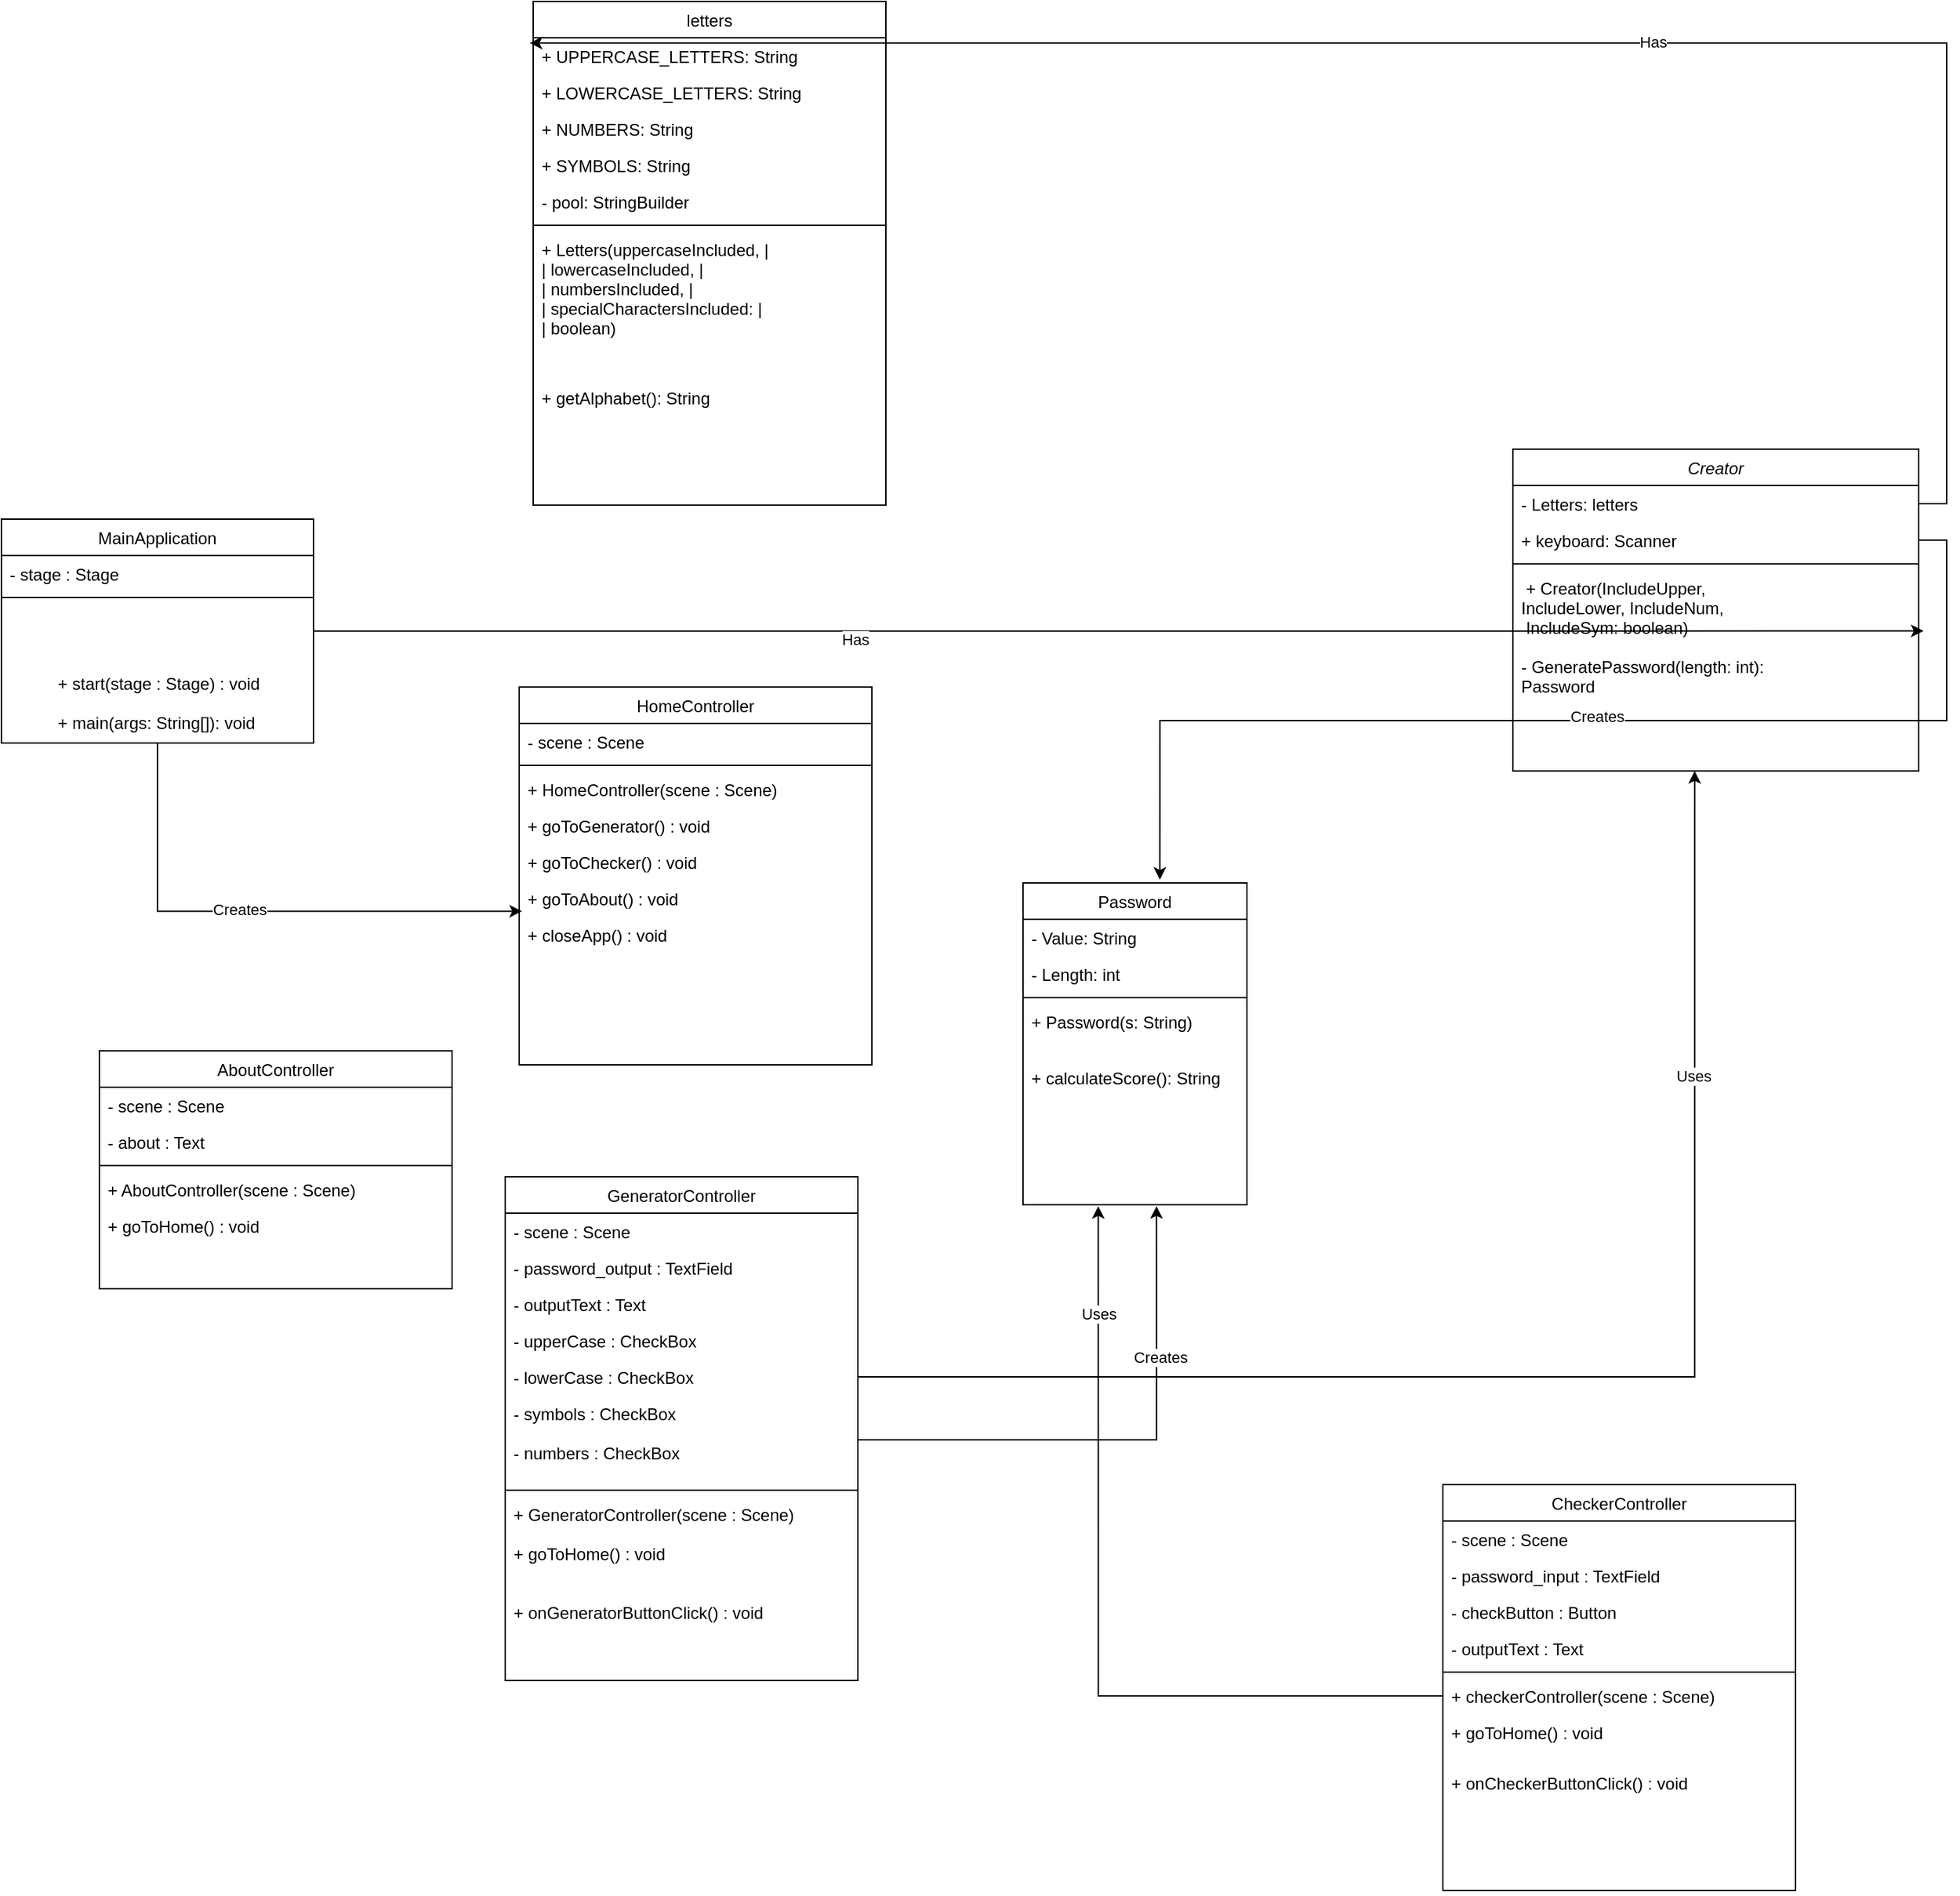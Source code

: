 <mxfile version="24.2.7" type="device">
  <diagram id="C5RBs43oDa-KdzZeNtuy" name="Page-1">
    <mxGraphModel dx="2100" dy="2213" grid="1" gridSize="10" guides="1" tooltips="1" connect="1" arrows="1" fold="1" page="1" pageScale="1" pageWidth="827" pageHeight="1169" math="0" shadow="0">
      <root>
        <mxCell id="WIyWlLk6GJQsqaUBKTNV-0" />
        <mxCell id="WIyWlLk6GJQsqaUBKTNV-1" parent="WIyWlLk6GJQsqaUBKTNV-0" />
        <mxCell id="zkfFHV4jXpPFQw0GAbJ--0" value="Creator" style="swimlane;fontStyle=2;align=center;verticalAlign=top;childLayout=stackLayout;horizontal=1;startSize=26;horizontalStack=0;resizeParent=1;resizeLast=0;collapsible=1;marginBottom=0;rounded=0;shadow=0;strokeWidth=1;" parent="WIyWlLk6GJQsqaUBKTNV-1" vertex="1">
          <mxGeometry x="1330" y="310" width="290" height="230" as="geometry">
            <mxRectangle x="230" y="140" width="160" height="26" as="alternateBounds" />
          </mxGeometry>
        </mxCell>
        <mxCell id="zkfFHV4jXpPFQw0GAbJ--1" value="- Letters: letters" style="text;align=left;verticalAlign=top;spacingLeft=4;spacingRight=4;overflow=hidden;rotatable=0;points=[[0,0.5],[1,0.5]];portConstraint=eastwest;" parent="zkfFHV4jXpPFQw0GAbJ--0" vertex="1">
          <mxGeometry y="26" width="290" height="26" as="geometry" />
        </mxCell>
        <mxCell id="zkfFHV4jXpPFQw0GAbJ--2" value=" + keyboard: Scanner  " style="text;align=left;verticalAlign=top;spacingLeft=4;spacingRight=4;overflow=hidden;rotatable=0;points=[[0,0.5],[1,0.5]];portConstraint=eastwest;rounded=0;shadow=0;html=0;" parent="zkfFHV4jXpPFQw0GAbJ--0" vertex="1">
          <mxGeometry y="52" width="290" height="26" as="geometry" />
        </mxCell>
        <mxCell id="zkfFHV4jXpPFQw0GAbJ--4" value="" style="line;html=1;strokeWidth=1;align=left;verticalAlign=middle;spacingTop=-1;spacingLeft=3;spacingRight=3;rotatable=0;labelPosition=right;points=[];portConstraint=eastwest;" parent="zkfFHV4jXpPFQw0GAbJ--0" vertex="1">
          <mxGeometry y="78" width="290" height="8" as="geometry" />
        </mxCell>
        <mxCell id="zkfFHV4jXpPFQw0GAbJ--5" value=" + Creator(IncludeUpper, &#xa;IncludeLower, IncludeNum, &#xa; IncludeSym: boolean) &#xa; &#xa;- GeneratePassword(length: int):&#xa;Password &#xa; &#xa;&#xa; " style="text;align=left;verticalAlign=top;spacingLeft=4;spacingRight=4;overflow=hidden;rotatable=0;points=[[0,0.5],[1,0.5]];portConstraint=eastwest;" parent="zkfFHV4jXpPFQw0GAbJ--0" vertex="1">
          <mxGeometry y="86" width="290" height="144" as="geometry" />
        </mxCell>
        <mxCell id="zkfFHV4jXpPFQw0GAbJ--6" value="Password" style="swimlane;fontStyle=0;align=center;verticalAlign=top;childLayout=stackLayout;horizontal=1;startSize=26;horizontalStack=0;resizeParent=1;resizeLast=0;collapsible=1;marginBottom=0;rounded=0;shadow=0;strokeWidth=1;" parent="WIyWlLk6GJQsqaUBKTNV-1" vertex="1">
          <mxGeometry x="980" y="620" width="160" height="230" as="geometry">
            <mxRectangle x="130" y="380" width="160" height="26" as="alternateBounds" />
          </mxGeometry>
        </mxCell>
        <mxCell id="zkfFHV4jXpPFQw0GAbJ--7" value="- Value: String" style="text;align=left;verticalAlign=top;spacingLeft=4;spacingRight=4;overflow=hidden;rotatable=0;points=[[0,0.5],[1,0.5]];portConstraint=eastwest;" parent="zkfFHV4jXpPFQw0GAbJ--6" vertex="1">
          <mxGeometry y="26" width="160" height="26" as="geometry" />
        </mxCell>
        <mxCell id="zkfFHV4jXpPFQw0GAbJ--8" value="- Length: int " style="text;align=left;verticalAlign=top;spacingLeft=4;spacingRight=4;overflow=hidden;rotatable=0;points=[[0,0.5],[1,0.5]];portConstraint=eastwest;rounded=0;shadow=0;html=0;" parent="zkfFHV4jXpPFQw0GAbJ--6" vertex="1">
          <mxGeometry y="52" width="160" height="26" as="geometry" />
        </mxCell>
        <mxCell id="zkfFHV4jXpPFQw0GAbJ--9" value="" style="line;html=1;strokeWidth=1;align=left;verticalAlign=middle;spacingTop=-1;spacingLeft=3;spacingRight=3;rotatable=0;labelPosition=right;points=[];portConstraint=eastwest;" parent="zkfFHV4jXpPFQw0GAbJ--6" vertex="1">
          <mxGeometry y="78" width="160" height="8" as="geometry" />
        </mxCell>
        <mxCell id="zkfFHV4jXpPFQw0GAbJ--10" value="+ Password(s: String) " style="text;align=left;verticalAlign=top;spacingLeft=4;spacingRight=4;overflow=hidden;rotatable=0;points=[[0,0.5],[1,0.5]];portConstraint=eastwest;fontStyle=0" parent="zkfFHV4jXpPFQw0GAbJ--6" vertex="1">
          <mxGeometry y="86" width="160" height="26" as="geometry" />
        </mxCell>
        <mxCell id="zkfFHV4jXpPFQw0GAbJ--11" value="&#xa;+ calculateScore(): String&#xa; &#xa;" style="text;align=left;verticalAlign=top;spacingLeft=4;spacingRight=4;overflow=hidden;rotatable=0;points=[[0,0.5],[1,0.5]];portConstraint=eastwest;" parent="zkfFHV4jXpPFQw0GAbJ--6" vertex="1">
          <mxGeometry y="112" width="160" height="118" as="geometry" />
        </mxCell>
        <mxCell id="zkfFHV4jXpPFQw0GAbJ--13" value="MainApplication" style="swimlane;fontStyle=0;align=center;verticalAlign=top;childLayout=stackLayout;horizontal=1;startSize=26;horizontalStack=0;resizeParent=1;resizeLast=0;collapsible=1;marginBottom=0;rounded=0;shadow=0;strokeWidth=1;" parent="WIyWlLk6GJQsqaUBKTNV-1" vertex="1">
          <mxGeometry x="250" y="360" width="223" height="160" as="geometry">
            <mxRectangle x="340" y="380" width="170" height="26" as="alternateBounds" />
          </mxGeometry>
        </mxCell>
        <mxCell id="zkfFHV4jXpPFQw0GAbJ--14" value="- stage : Stage" style="text;align=left;verticalAlign=top;spacingLeft=4;spacingRight=4;overflow=hidden;rotatable=0;points=[[0,0.5],[1,0.5]];portConstraint=eastwest;" parent="zkfFHV4jXpPFQw0GAbJ--13" vertex="1">
          <mxGeometry y="26" width="223" height="26" as="geometry" />
        </mxCell>
        <mxCell id="zkfFHV4jXpPFQw0GAbJ--15" value="" style="line;html=1;strokeWidth=1;align=left;verticalAlign=middle;spacingTop=-1;spacingLeft=3;spacingRight=3;rotatable=0;labelPosition=right;points=[];portConstraint=eastwest;" parent="zkfFHV4jXpPFQw0GAbJ--13" vertex="1">
          <mxGeometry y="52" width="223" height="8" as="geometry" />
        </mxCell>
        <mxCell id="Kb572_swYwF8TYGkAc6t-1" value="&lt;div style=&quot;text-align: left;&quot;&gt;&lt;br&gt;&lt;/div&gt;&lt;div style=&quot;text-align: left;&quot;&gt;&lt;br&gt;&lt;/div&gt;&lt;div style=&quot;text-align: left;&quot;&gt;&lt;br&gt;&lt;/div&gt;&lt;div style=&quot;text-align: left;&quot;&gt;+ start(stage : Stage) : void&lt;br&gt;&lt;/div&gt;&lt;div style=&quot;text-align: left;&quot;&gt;&lt;br&gt;&lt;/div&gt;&lt;div style=&quot;text-align: left;&quot;&gt;+ main(args: String[]): void&lt;br&gt;&lt;/div&gt;" style="text;html=1;align=center;verticalAlign=middle;resizable=0;points=[];autosize=1;strokeColor=none;fillColor=none;" parent="zkfFHV4jXpPFQw0GAbJ--13" vertex="1">
          <mxGeometry y="60" width="223" height="100" as="geometry" />
        </mxCell>
        <mxCell id="zkfFHV4jXpPFQw0GAbJ--17" value="letters" style="swimlane;fontStyle=0;align=center;verticalAlign=top;childLayout=stackLayout;horizontal=1;startSize=26;horizontalStack=0;resizeParent=1;resizeLast=0;collapsible=1;marginBottom=0;rounded=0;shadow=0;strokeWidth=1;" parent="WIyWlLk6GJQsqaUBKTNV-1" vertex="1">
          <mxGeometry x="630" y="-10" width="252" height="360" as="geometry">
            <mxRectangle x="550" y="140" width="160" height="26" as="alternateBounds" />
          </mxGeometry>
        </mxCell>
        <mxCell id="zkfFHV4jXpPFQw0GAbJ--18" value="+ UPPERCASE_LETTERS: String " style="text;align=left;verticalAlign=top;spacingLeft=4;spacingRight=4;overflow=hidden;rotatable=0;points=[[0,0.5],[1,0.5]];portConstraint=eastwest;" parent="zkfFHV4jXpPFQw0GAbJ--17" vertex="1">
          <mxGeometry y="26" width="252" height="26" as="geometry" />
        </mxCell>
        <mxCell id="zkfFHV4jXpPFQw0GAbJ--19" value="+ LOWERCASE_LETTERS: String" style="text;align=left;verticalAlign=top;spacingLeft=4;spacingRight=4;overflow=hidden;rotatable=0;points=[[0,0.5],[1,0.5]];portConstraint=eastwest;rounded=0;shadow=0;html=0;" parent="zkfFHV4jXpPFQw0GAbJ--17" vertex="1">
          <mxGeometry y="52" width="252" height="26" as="geometry" />
        </mxCell>
        <mxCell id="zkfFHV4jXpPFQw0GAbJ--20" value="+ NUMBERS: String" style="text;align=left;verticalAlign=top;spacingLeft=4;spacingRight=4;overflow=hidden;rotatable=0;points=[[0,0.5],[1,0.5]];portConstraint=eastwest;rounded=0;shadow=0;html=0;" parent="zkfFHV4jXpPFQw0GAbJ--17" vertex="1">
          <mxGeometry y="78" width="252" height="26" as="geometry" />
        </mxCell>
        <mxCell id="zkfFHV4jXpPFQw0GAbJ--21" value="+ SYMBOLS: String" style="text;align=left;verticalAlign=top;spacingLeft=4;spacingRight=4;overflow=hidden;rotatable=0;points=[[0,0.5],[1,0.5]];portConstraint=eastwest;rounded=0;shadow=0;html=0;" parent="zkfFHV4jXpPFQw0GAbJ--17" vertex="1">
          <mxGeometry y="104" width="252" height="26" as="geometry" />
        </mxCell>
        <mxCell id="zkfFHV4jXpPFQw0GAbJ--22" value="- pool: StringBuilder " style="text;align=left;verticalAlign=top;spacingLeft=4;spacingRight=4;overflow=hidden;rotatable=0;points=[[0,0.5],[1,0.5]];portConstraint=eastwest;rounded=0;shadow=0;html=0;" parent="zkfFHV4jXpPFQw0GAbJ--17" vertex="1">
          <mxGeometry y="130" width="252" height="26" as="geometry" />
        </mxCell>
        <mxCell id="zkfFHV4jXpPFQw0GAbJ--23" value="" style="line;html=1;strokeWidth=1;align=left;verticalAlign=middle;spacingTop=-1;spacingLeft=3;spacingRight=3;rotatable=0;labelPosition=right;points=[];portConstraint=eastwest;" parent="zkfFHV4jXpPFQw0GAbJ--17" vertex="1">
          <mxGeometry y="156" width="252" height="8" as="geometry" />
        </mxCell>
        <mxCell id="zkfFHV4jXpPFQw0GAbJ--24" value="+ Letters(uppercaseIncluded,   |&#xa;|   lowercaseIncluded,            |&#xa;|   numbersIncluded,              |&#xa;|   specialCharactersIncluded:    |&#xa;|   boolean)   " style="text;align=left;verticalAlign=top;spacingLeft=4;spacingRight=4;overflow=hidden;rotatable=0;points=[[0,0.5],[1,0.5]];portConstraint=eastwest;" parent="zkfFHV4jXpPFQw0GAbJ--17" vertex="1">
          <mxGeometry y="164" width="252" height="106" as="geometry" />
        </mxCell>
        <mxCell id="zkfFHV4jXpPFQw0GAbJ--25" value="+ getAlphabet(): String" style="text;align=left;verticalAlign=top;spacingLeft=4;spacingRight=4;overflow=hidden;rotatable=0;points=[[0,0.5],[1,0.5]];portConstraint=eastwest;" parent="zkfFHV4jXpPFQw0GAbJ--17" vertex="1">
          <mxGeometry y="270" width="252" height="90" as="geometry" />
        </mxCell>
        <mxCell id="Kb572_swYwF8TYGkAc6t-4" style="edgeStyle=orthogonalEdgeStyle;rounded=0;orthogonalLoop=1;jettySize=auto;html=1;entryX=1.012;entryY=0.305;entryDx=0;entryDy=0;entryPerimeter=0;" parent="WIyWlLk6GJQsqaUBKTNV-1" source="zkfFHV4jXpPFQw0GAbJ--13" target="zkfFHV4jXpPFQw0GAbJ--5" edge="1">
          <mxGeometry relative="1" as="geometry" />
        </mxCell>
        <mxCell id="Kb572_swYwF8TYGkAc6t-5" value="Has" style="edgeLabel;html=1;align=center;verticalAlign=middle;resizable=0;points=[];" parent="Kb572_swYwF8TYGkAc6t-4" vertex="1" connectable="0">
          <mxGeometry x="-0.328" y="-6" relative="1" as="geometry">
            <mxPoint as="offset" />
          </mxGeometry>
        </mxCell>
        <mxCell id="Kb572_swYwF8TYGkAc6t-6" style="edgeStyle=orthogonalEdgeStyle;rounded=0;orthogonalLoop=1;jettySize=auto;html=1;exitX=1;exitY=0.5;exitDx=0;exitDy=0;entryX=0.611;entryY=-0.01;entryDx=0;entryDy=0;entryPerimeter=0;" parent="WIyWlLk6GJQsqaUBKTNV-1" source="zkfFHV4jXpPFQw0GAbJ--2" target="zkfFHV4jXpPFQw0GAbJ--6" edge="1">
          <mxGeometry relative="1" as="geometry" />
        </mxCell>
        <mxCell id="eH-Q1jlZ_sPPGSwvFybT-0" value="Creates" style="edgeLabel;html=1;align=center;verticalAlign=middle;resizable=0;points=[];" parent="Kb572_swYwF8TYGkAc6t-6" vertex="1" connectable="0">
          <mxGeometry x="-0.033" y="-3" relative="1" as="geometry">
            <mxPoint as="offset" />
          </mxGeometry>
        </mxCell>
        <mxCell id="Kb572_swYwF8TYGkAc6t-8" style="edgeStyle=orthogonalEdgeStyle;rounded=0;orthogonalLoop=1;jettySize=auto;html=1;exitX=1;exitY=0.5;exitDx=0;exitDy=0;entryX=-0.01;entryY=0.146;entryDx=0;entryDy=0;entryPerimeter=0;" parent="WIyWlLk6GJQsqaUBKTNV-1" source="zkfFHV4jXpPFQw0GAbJ--1" target="zkfFHV4jXpPFQw0GAbJ--18" edge="1">
          <mxGeometry relative="1" as="geometry" />
        </mxCell>
        <mxCell id="Kb572_swYwF8TYGkAc6t-9" value="Has" style="edgeLabel;html=1;align=center;verticalAlign=middle;resizable=0;points=[];" parent="Kb572_swYwF8TYGkAc6t-8" vertex="1" connectable="0">
          <mxGeometry x="-0.178" y="-1" relative="1" as="geometry">
            <mxPoint as="offset" />
          </mxGeometry>
        </mxCell>
        <mxCell id="1XCOsLYCB38tnAORl7VW-0" value="HomeController" style="swimlane;fontStyle=0;align=center;verticalAlign=top;childLayout=stackLayout;horizontal=1;startSize=26;horizontalStack=0;resizeParent=1;resizeLast=0;collapsible=1;marginBottom=0;rounded=0;shadow=0;strokeWidth=1;" vertex="1" parent="WIyWlLk6GJQsqaUBKTNV-1">
          <mxGeometry x="620" y="480" width="252" height="270" as="geometry">
            <mxRectangle x="550" y="140" width="160" height="26" as="alternateBounds" />
          </mxGeometry>
        </mxCell>
        <mxCell id="1XCOsLYCB38tnAORl7VW-1" value="- scene : Scene" style="text;align=left;verticalAlign=top;spacingLeft=4;spacingRight=4;overflow=hidden;rotatable=0;points=[[0,0.5],[1,0.5]];portConstraint=eastwest;" vertex="1" parent="1XCOsLYCB38tnAORl7VW-0">
          <mxGeometry y="26" width="252" height="26" as="geometry" />
        </mxCell>
        <mxCell id="1XCOsLYCB38tnAORl7VW-6" value="" style="line;html=1;strokeWidth=1;align=left;verticalAlign=middle;spacingTop=-1;spacingLeft=3;spacingRight=3;rotatable=0;labelPosition=right;points=[];portConstraint=eastwest;" vertex="1" parent="1XCOsLYCB38tnAORl7VW-0">
          <mxGeometry y="52" width="252" height="8" as="geometry" />
        </mxCell>
        <mxCell id="1XCOsLYCB38tnAORl7VW-2" value="+ HomeController(scene : Scene)" style="text;align=left;verticalAlign=top;spacingLeft=4;spacingRight=4;overflow=hidden;rotatable=0;points=[[0,0.5],[1,0.5]];portConstraint=eastwest;rounded=0;shadow=0;html=0;" vertex="1" parent="1XCOsLYCB38tnAORl7VW-0">
          <mxGeometry y="60" width="252" height="26" as="geometry" />
        </mxCell>
        <mxCell id="1XCOsLYCB38tnAORl7VW-3" value="+ goToGenerator() : void " style="text;align=left;verticalAlign=top;spacingLeft=4;spacingRight=4;overflow=hidden;rotatable=0;points=[[0,0.5],[1,0.5]];portConstraint=eastwest;rounded=0;shadow=0;html=0;" vertex="1" parent="1XCOsLYCB38tnAORl7VW-0">
          <mxGeometry y="86" width="252" height="26" as="geometry" />
        </mxCell>
        <mxCell id="1XCOsLYCB38tnAORl7VW-4" value="+ goToChecker() : void" style="text;align=left;verticalAlign=top;spacingLeft=4;spacingRight=4;overflow=hidden;rotatable=0;points=[[0,0.5],[1,0.5]];portConstraint=eastwest;rounded=0;shadow=0;html=0;" vertex="1" parent="1XCOsLYCB38tnAORl7VW-0">
          <mxGeometry y="112" width="252" height="26" as="geometry" />
        </mxCell>
        <mxCell id="1XCOsLYCB38tnAORl7VW-5" value="+ goToAbout() : void " style="text;align=left;verticalAlign=top;spacingLeft=4;spacingRight=4;overflow=hidden;rotatable=0;points=[[0,0.5],[1,0.5]];portConstraint=eastwest;rounded=0;shadow=0;html=0;" vertex="1" parent="1XCOsLYCB38tnAORl7VW-0">
          <mxGeometry y="138" width="252" height="26" as="geometry" />
        </mxCell>
        <mxCell id="1XCOsLYCB38tnAORl7VW-7" value=" + closeApp() : void" style="text;align=left;verticalAlign=top;spacingLeft=4;spacingRight=4;overflow=hidden;rotatable=0;points=[[0,0.5],[1,0.5]];portConstraint=eastwest;" vertex="1" parent="1XCOsLYCB38tnAORl7VW-0">
          <mxGeometry y="164" width="252" height="106" as="geometry" />
        </mxCell>
        <mxCell id="1XCOsLYCB38tnAORl7VW-9" style="edgeStyle=orthogonalEdgeStyle;rounded=0;orthogonalLoop=1;jettySize=auto;html=1;entryX=0.008;entryY=0.854;entryDx=0;entryDy=0;entryPerimeter=0;" edge="1" parent="WIyWlLk6GJQsqaUBKTNV-1" source="Kb572_swYwF8TYGkAc6t-1" target="1XCOsLYCB38tnAORl7VW-5">
          <mxGeometry relative="1" as="geometry" />
        </mxCell>
        <mxCell id="1XCOsLYCB38tnAORl7VW-10" value="Creates" style="edgeLabel;html=1;align=center;verticalAlign=middle;resizable=0;points=[];" vertex="1" connectable="0" parent="1XCOsLYCB38tnAORl7VW-9">
          <mxGeometry x="-0.056" y="1" relative="1" as="geometry">
            <mxPoint x="-1" as="offset" />
          </mxGeometry>
        </mxCell>
        <mxCell id="1XCOsLYCB38tnAORl7VW-11" value=" GeneratorController" style="swimlane;fontStyle=0;align=center;verticalAlign=top;childLayout=stackLayout;horizontal=1;startSize=26;horizontalStack=0;resizeParent=1;resizeLast=0;collapsible=1;marginBottom=0;rounded=0;shadow=0;strokeWidth=1;" vertex="1" parent="WIyWlLk6GJQsqaUBKTNV-1">
          <mxGeometry x="610" y="830" width="252" height="360" as="geometry">
            <mxRectangle x="550" y="140" width="160" height="26" as="alternateBounds" />
          </mxGeometry>
        </mxCell>
        <mxCell id="1XCOsLYCB38tnAORl7VW-12" value="- scene : Scene " style="text;align=left;verticalAlign=top;spacingLeft=4;spacingRight=4;overflow=hidden;rotatable=0;points=[[0,0.5],[1,0.5]];portConstraint=eastwest;" vertex="1" parent="1XCOsLYCB38tnAORl7VW-11">
          <mxGeometry y="26" width="252" height="26" as="geometry" />
        </mxCell>
        <mxCell id="1XCOsLYCB38tnAORl7VW-13" value="- password_output : TextField " style="text;align=left;verticalAlign=top;spacingLeft=4;spacingRight=4;overflow=hidden;rotatable=0;points=[[0,0.5],[1,0.5]];portConstraint=eastwest;rounded=0;shadow=0;html=0;" vertex="1" parent="1XCOsLYCB38tnAORl7VW-11">
          <mxGeometry y="52" width="252" height="26" as="geometry" />
        </mxCell>
        <mxCell id="1XCOsLYCB38tnAORl7VW-14" value="- outputText : Text " style="text;align=left;verticalAlign=top;spacingLeft=4;spacingRight=4;overflow=hidden;rotatable=0;points=[[0,0.5],[1,0.5]];portConstraint=eastwest;rounded=0;shadow=0;html=0;" vertex="1" parent="1XCOsLYCB38tnAORl7VW-11">
          <mxGeometry y="78" width="252" height="26" as="geometry" />
        </mxCell>
        <mxCell id="1XCOsLYCB38tnAORl7VW-15" value="- upperCase : CheckBox " style="text;align=left;verticalAlign=top;spacingLeft=4;spacingRight=4;overflow=hidden;rotatable=0;points=[[0,0.5],[1,0.5]];portConstraint=eastwest;rounded=0;shadow=0;html=0;" vertex="1" parent="1XCOsLYCB38tnAORl7VW-11">
          <mxGeometry y="104" width="252" height="26" as="geometry" />
        </mxCell>
        <mxCell id="1XCOsLYCB38tnAORl7VW-16" value="- lowerCase : CheckBox " style="text;align=left;verticalAlign=top;spacingLeft=4;spacingRight=4;overflow=hidden;rotatable=0;points=[[0,0.5],[1,0.5]];portConstraint=eastwest;rounded=0;shadow=0;html=0;" vertex="1" parent="1XCOsLYCB38tnAORl7VW-11">
          <mxGeometry y="130" width="252" height="26" as="geometry" />
        </mxCell>
        <mxCell id="1XCOsLYCB38tnAORl7VW-18" value="- symbols : CheckBox&#xa;&#xa;- numbers : CheckBox&#xa;" style="text;align=left;verticalAlign=top;spacingLeft=4;spacingRight=4;overflow=hidden;rotatable=0;points=[[0,0.5],[1,0.5]];portConstraint=eastwest;" vertex="1" parent="1XCOsLYCB38tnAORl7VW-11">
          <mxGeometry y="156" width="252" height="64" as="geometry" />
        </mxCell>
        <mxCell id="1XCOsLYCB38tnAORl7VW-17" value="" style="line;html=1;strokeWidth=1;align=left;verticalAlign=middle;spacingTop=-1;spacingLeft=3;spacingRight=3;rotatable=0;labelPosition=right;points=[];portConstraint=eastwest;" vertex="1" parent="1XCOsLYCB38tnAORl7VW-11">
          <mxGeometry y="220" width="252" height="8" as="geometry" />
        </mxCell>
        <mxCell id="1XCOsLYCB38tnAORl7VW-19" value="+ GeneratorController(scene : Scene) &#xa;&#xa;+ goToHome() : void&#xa;&#xa;&#xa;+ onGeneratorButtonClick() : void&#xa;" style="text;align=left;verticalAlign=top;spacingLeft=4;spacingRight=4;overflow=hidden;rotatable=0;points=[[0,0.5],[1,0.5]];portConstraint=eastwest;" vertex="1" parent="1XCOsLYCB38tnAORl7VW-11">
          <mxGeometry y="228" width="252" height="90" as="geometry" />
        </mxCell>
        <mxCell id="1XCOsLYCB38tnAORl7VW-20" style="edgeStyle=orthogonalEdgeStyle;rounded=0;orthogonalLoop=1;jettySize=auto;html=1;entryX=0.448;entryY=1;entryDx=0;entryDy=0;entryPerimeter=0;" edge="1" parent="WIyWlLk6GJQsqaUBKTNV-1" source="1XCOsLYCB38tnAORl7VW-16" target="zkfFHV4jXpPFQw0GAbJ--5">
          <mxGeometry relative="1" as="geometry" />
        </mxCell>
        <mxCell id="1XCOsLYCB38tnAORl7VW-21" value="Uses" style="edgeLabel;html=1;align=center;verticalAlign=middle;resizable=0;points=[];" vertex="1" connectable="0" parent="1XCOsLYCB38tnAORl7VW-20">
          <mxGeometry x="0.577" y="1" relative="1" as="geometry">
            <mxPoint as="offset" />
          </mxGeometry>
        </mxCell>
        <mxCell id="1XCOsLYCB38tnAORl7VW-22" style="edgeStyle=orthogonalEdgeStyle;rounded=0;orthogonalLoop=1;jettySize=auto;html=1;exitX=1;exitY=0.5;exitDx=0;exitDy=0;entryX=0.596;entryY=1.008;entryDx=0;entryDy=0;entryPerimeter=0;" edge="1" parent="WIyWlLk6GJQsqaUBKTNV-1" source="1XCOsLYCB38tnAORl7VW-18" target="zkfFHV4jXpPFQw0GAbJ--11">
          <mxGeometry relative="1" as="geometry" />
        </mxCell>
        <mxCell id="1XCOsLYCB38tnAORl7VW-23" value="Creates" style="edgeLabel;html=1;align=center;verticalAlign=middle;resizable=0;points=[];" vertex="1" connectable="0" parent="1XCOsLYCB38tnAORl7VW-22">
          <mxGeometry x="0.434" y="-2" relative="1" as="geometry">
            <mxPoint as="offset" />
          </mxGeometry>
        </mxCell>
        <mxCell id="1XCOsLYCB38tnAORl7VW-24" value="CheckerController" style="swimlane;fontStyle=0;align=center;verticalAlign=top;childLayout=stackLayout;horizontal=1;startSize=26;horizontalStack=0;resizeParent=1;resizeLast=0;collapsible=1;marginBottom=0;rounded=0;shadow=0;strokeWidth=1;" vertex="1" parent="WIyWlLk6GJQsqaUBKTNV-1">
          <mxGeometry x="1280" y="1050" width="252" height="290" as="geometry">
            <mxRectangle x="550" y="140" width="160" height="26" as="alternateBounds" />
          </mxGeometry>
        </mxCell>
        <mxCell id="1XCOsLYCB38tnAORl7VW-25" value="- scene : Scene " style="text;align=left;verticalAlign=top;spacingLeft=4;spacingRight=4;overflow=hidden;rotatable=0;points=[[0,0.5],[1,0.5]];portConstraint=eastwest;" vertex="1" parent="1XCOsLYCB38tnAORl7VW-24">
          <mxGeometry y="26" width="252" height="26" as="geometry" />
        </mxCell>
        <mxCell id="1XCOsLYCB38tnAORl7VW-26" value="- password_input : TextField" style="text;align=left;verticalAlign=top;spacingLeft=4;spacingRight=4;overflow=hidden;rotatable=0;points=[[0,0.5],[1,0.5]];portConstraint=eastwest;rounded=0;shadow=0;html=0;" vertex="1" parent="1XCOsLYCB38tnAORl7VW-24">
          <mxGeometry y="52" width="252" height="26" as="geometry" />
        </mxCell>
        <mxCell id="1XCOsLYCB38tnAORl7VW-27" value="- checkButton : Button" style="text;align=left;verticalAlign=top;spacingLeft=4;spacingRight=4;overflow=hidden;rotatable=0;points=[[0,0.5],[1,0.5]];portConstraint=eastwest;rounded=0;shadow=0;html=0;" vertex="1" parent="1XCOsLYCB38tnAORl7VW-24">
          <mxGeometry y="78" width="252" height="26" as="geometry" />
        </mxCell>
        <mxCell id="1XCOsLYCB38tnAORl7VW-28" value="- outputText : Text " style="text;align=left;verticalAlign=top;spacingLeft=4;spacingRight=4;overflow=hidden;rotatable=0;points=[[0,0.5],[1,0.5]];portConstraint=eastwest;rounded=0;shadow=0;html=0;" vertex="1" parent="1XCOsLYCB38tnAORl7VW-24">
          <mxGeometry y="104" width="252" height="26" as="geometry" />
        </mxCell>
        <mxCell id="1XCOsLYCB38tnAORl7VW-30" value="" style="line;html=1;strokeWidth=1;align=left;verticalAlign=middle;spacingTop=-1;spacingLeft=3;spacingRight=3;rotatable=0;labelPosition=right;points=[];portConstraint=eastwest;" vertex="1" parent="1XCOsLYCB38tnAORl7VW-24">
          <mxGeometry y="130" width="252" height="8" as="geometry" />
        </mxCell>
        <mxCell id="1XCOsLYCB38tnAORl7VW-29" value="+ checkerController(scene : Scene)" style="text;align=left;verticalAlign=top;spacingLeft=4;spacingRight=4;overflow=hidden;rotatable=0;points=[[0,0.5],[1,0.5]];portConstraint=eastwest;rounded=0;shadow=0;html=0;" vertex="1" parent="1XCOsLYCB38tnAORl7VW-24">
          <mxGeometry y="138" width="252" height="26" as="geometry" />
        </mxCell>
        <mxCell id="1XCOsLYCB38tnAORl7VW-31" value="+ goToHome() : void " style="text;align=left;verticalAlign=top;spacingLeft=4;spacingRight=4;overflow=hidden;rotatable=0;points=[[0,0.5],[1,0.5]];portConstraint=eastwest;" vertex="1" parent="1XCOsLYCB38tnAORl7VW-24">
          <mxGeometry y="164" width="252" height="36" as="geometry" />
        </mxCell>
        <mxCell id="1XCOsLYCB38tnAORl7VW-32" value="+ onCheckerButtonClick() : void" style="text;align=left;verticalAlign=top;spacingLeft=4;spacingRight=4;overflow=hidden;rotatable=0;points=[[0,0.5],[1,0.5]];portConstraint=eastwest;" vertex="1" parent="1XCOsLYCB38tnAORl7VW-24">
          <mxGeometry y="200" width="252" height="90" as="geometry" />
        </mxCell>
        <mxCell id="1XCOsLYCB38tnAORl7VW-33" style="edgeStyle=orthogonalEdgeStyle;rounded=0;orthogonalLoop=1;jettySize=auto;html=1;entryX=0.336;entryY=1.008;entryDx=0;entryDy=0;entryPerimeter=0;" edge="1" parent="WIyWlLk6GJQsqaUBKTNV-1" source="1XCOsLYCB38tnAORl7VW-29" target="zkfFHV4jXpPFQw0GAbJ--11">
          <mxGeometry relative="1" as="geometry" />
        </mxCell>
        <mxCell id="1XCOsLYCB38tnAORl7VW-34" value="Uses" style="edgeLabel;html=1;align=center;verticalAlign=middle;resizable=0;points=[];" vertex="1" connectable="0" parent="1XCOsLYCB38tnAORl7VW-33">
          <mxGeometry x="0.743" relative="1" as="geometry">
            <mxPoint as="offset" />
          </mxGeometry>
        </mxCell>
        <mxCell id="1XCOsLYCB38tnAORl7VW-35" value="AboutController" style="swimlane;fontStyle=0;align=center;verticalAlign=top;childLayout=stackLayout;horizontal=1;startSize=26;horizontalStack=0;resizeParent=1;resizeLast=0;collapsible=1;marginBottom=0;rounded=0;shadow=0;strokeWidth=1;" vertex="1" parent="WIyWlLk6GJQsqaUBKTNV-1">
          <mxGeometry x="320" y="740" width="252" height="170" as="geometry">
            <mxRectangle x="550" y="140" width="160" height="26" as="alternateBounds" />
          </mxGeometry>
        </mxCell>
        <mxCell id="1XCOsLYCB38tnAORl7VW-36" value="- scene : Scene " style="text;align=left;verticalAlign=top;spacingLeft=4;spacingRight=4;overflow=hidden;rotatable=0;points=[[0,0.5],[1,0.5]];portConstraint=eastwest;" vertex="1" parent="1XCOsLYCB38tnAORl7VW-35">
          <mxGeometry y="26" width="252" height="26" as="geometry" />
        </mxCell>
        <mxCell id="1XCOsLYCB38tnAORl7VW-37" value=" - about : Text " style="text;align=left;verticalAlign=top;spacingLeft=4;spacingRight=4;overflow=hidden;rotatable=0;points=[[0,0.5],[1,0.5]];portConstraint=eastwest;rounded=0;shadow=0;html=0;" vertex="1" parent="1XCOsLYCB38tnAORl7VW-35">
          <mxGeometry y="52" width="252" height="26" as="geometry" />
        </mxCell>
        <mxCell id="1XCOsLYCB38tnAORl7VW-40" value="" style="line;html=1;strokeWidth=1;align=left;verticalAlign=middle;spacingTop=-1;spacingLeft=3;spacingRight=3;rotatable=0;labelPosition=right;points=[];portConstraint=eastwest;" vertex="1" parent="1XCOsLYCB38tnAORl7VW-35">
          <mxGeometry y="78" width="252" height="8" as="geometry" />
        </mxCell>
        <mxCell id="1XCOsLYCB38tnAORl7VW-41" value="+ AboutController(scene : Scene)" style="text;align=left;verticalAlign=top;spacingLeft=4;spacingRight=4;overflow=hidden;rotatable=0;points=[[0,0.5],[1,0.5]];portConstraint=eastwest;rounded=0;shadow=0;html=0;" vertex="1" parent="1XCOsLYCB38tnAORl7VW-35">
          <mxGeometry y="86" width="252" height="26" as="geometry" />
        </mxCell>
        <mxCell id="1XCOsLYCB38tnAORl7VW-42" value=" + goToHome() : void " style="text;align=left;verticalAlign=top;spacingLeft=4;spacingRight=4;overflow=hidden;rotatable=0;points=[[0,0.5],[1,0.5]];portConstraint=eastwest;" vertex="1" parent="1XCOsLYCB38tnAORl7VW-35">
          <mxGeometry y="112" width="252" height="36" as="geometry" />
        </mxCell>
      </root>
    </mxGraphModel>
  </diagram>
</mxfile>

